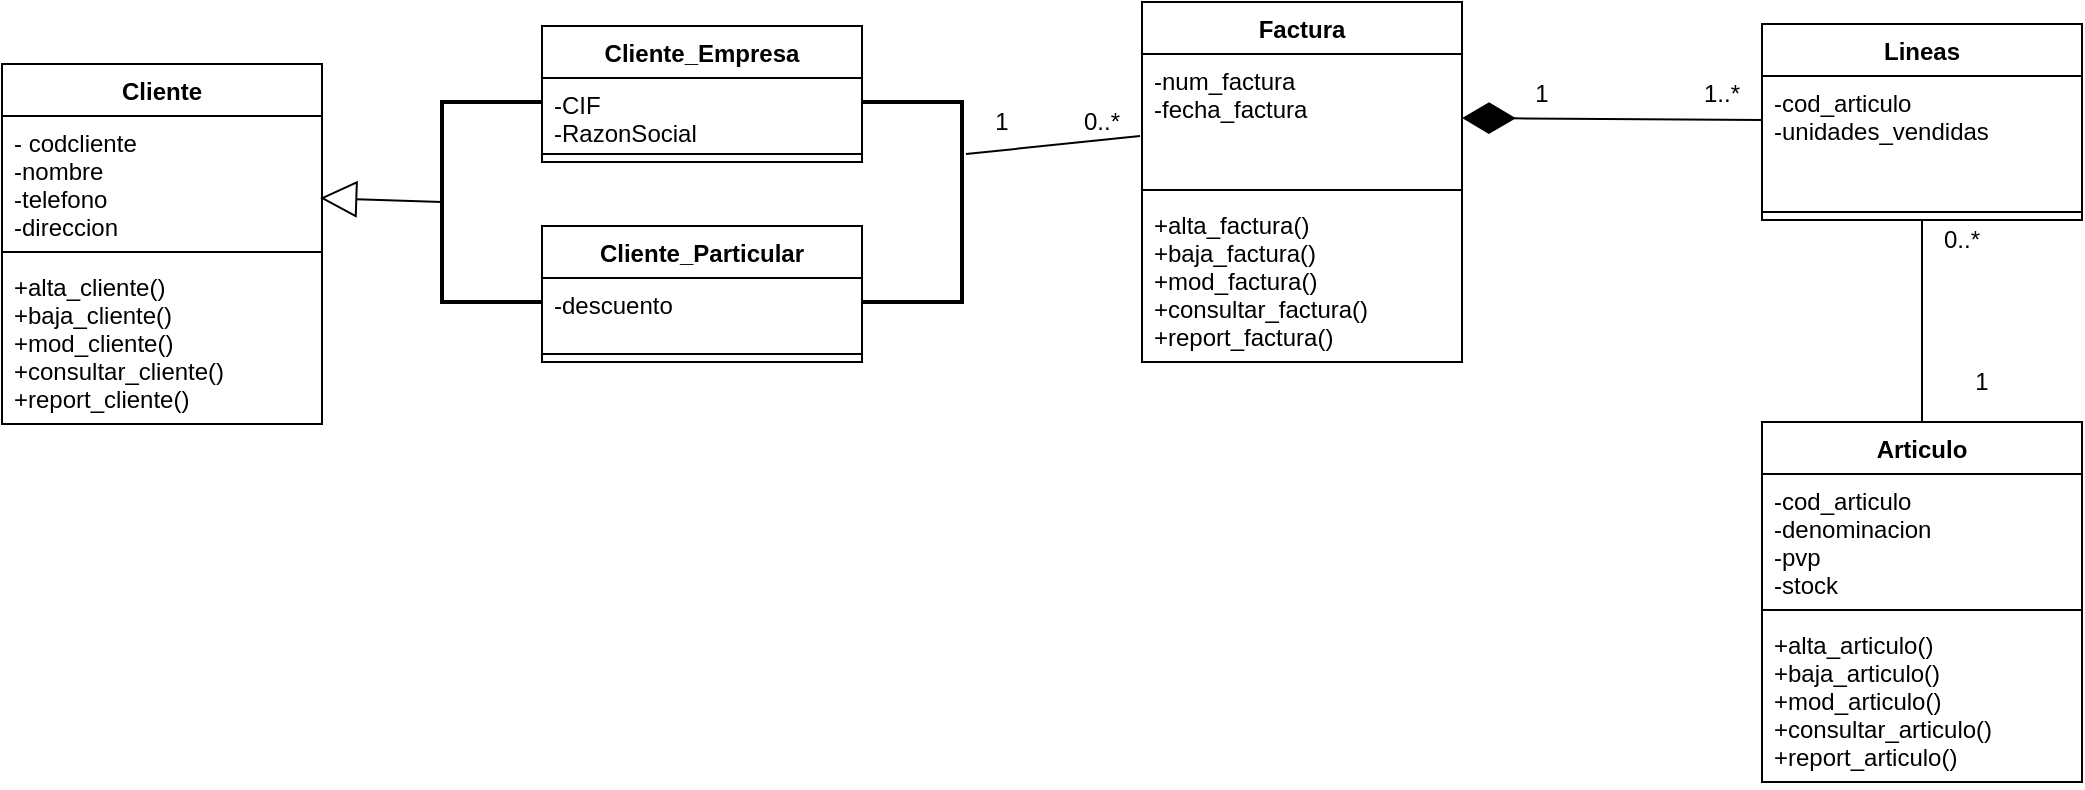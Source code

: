 <mxfile version="14.4.3" type="device"><diagram id="8LgwYmNr-2fveGeZFSl6" name="Página-1"><mxGraphModel dx="1913" dy="806" grid="1" gridSize="10" guides="1" tooltips="1" connect="1" arrows="1" fold="1" page="1" pageScale="1" pageWidth="827" pageHeight="1169" math="0" shadow="0"><root><mxCell id="0"/><mxCell id="1" parent="0"/><mxCell id="lFLMs8SfJ4EPIwoGEKOU-1" value="Cliente" style="swimlane;fontStyle=1;align=center;verticalAlign=top;childLayout=stackLayout;horizontal=1;startSize=26;horizontalStack=0;resizeParent=1;resizeParentMax=0;resizeLast=0;collapsible=1;marginBottom=0;" parent="1" vertex="1"><mxGeometry x="-240" y="181" width="160" height="180" as="geometry"/></mxCell><mxCell id="lFLMs8SfJ4EPIwoGEKOU-2" value="- codcliente&#10;-nombre&#10;-telefono&#10;-direccion&#10;" style="text;strokeColor=none;fillColor=none;align=left;verticalAlign=top;spacingLeft=4;spacingRight=4;overflow=hidden;rotatable=0;points=[[0,0.5],[1,0.5]];portConstraint=eastwest;" parent="lFLMs8SfJ4EPIwoGEKOU-1" vertex="1"><mxGeometry y="26" width="160" height="64" as="geometry"/></mxCell><mxCell id="lFLMs8SfJ4EPIwoGEKOU-3" value="" style="line;strokeWidth=1;fillColor=none;align=left;verticalAlign=middle;spacingTop=-1;spacingLeft=3;spacingRight=3;rotatable=0;labelPosition=right;points=[];portConstraint=eastwest;" parent="lFLMs8SfJ4EPIwoGEKOU-1" vertex="1"><mxGeometry y="90" width="160" height="8" as="geometry"/></mxCell><mxCell id="lFLMs8SfJ4EPIwoGEKOU-4" value="+alta_cliente()&#10;+baja_cliente()&#10;+mod_cliente()&#10;+consultar_cliente()&#10;+report_cliente()" style="text;strokeColor=none;fillColor=none;align=left;verticalAlign=top;spacingLeft=4;spacingRight=4;overflow=hidden;rotatable=0;points=[[0,0.5],[1,0.5]];portConstraint=eastwest;" parent="lFLMs8SfJ4EPIwoGEKOU-1" vertex="1"><mxGeometry y="98" width="160" height="82" as="geometry"/></mxCell><mxCell id="lFLMs8SfJ4EPIwoGEKOU-5" value="Articulo" style="swimlane;fontStyle=1;align=center;verticalAlign=top;childLayout=stackLayout;horizontal=1;startSize=26;horizontalStack=0;resizeParent=1;resizeParentMax=0;resizeLast=0;collapsible=1;marginBottom=0;" parent="1" vertex="1"><mxGeometry x="640" y="360" width="160" height="180" as="geometry"/></mxCell><mxCell id="lFLMs8SfJ4EPIwoGEKOU-6" value="-cod_articulo&#10;-denominacion&#10;-pvp&#10;-stock" style="text;strokeColor=none;fillColor=none;align=left;verticalAlign=top;spacingLeft=4;spacingRight=4;overflow=hidden;rotatable=0;points=[[0,0.5],[1,0.5]];portConstraint=eastwest;" parent="lFLMs8SfJ4EPIwoGEKOU-5" vertex="1"><mxGeometry y="26" width="160" height="64" as="geometry"/></mxCell><mxCell id="lFLMs8SfJ4EPIwoGEKOU-7" value="" style="line;strokeWidth=1;fillColor=none;align=left;verticalAlign=middle;spacingTop=-1;spacingLeft=3;spacingRight=3;rotatable=0;labelPosition=right;points=[];portConstraint=eastwest;" parent="lFLMs8SfJ4EPIwoGEKOU-5" vertex="1"><mxGeometry y="90" width="160" height="8" as="geometry"/></mxCell><mxCell id="lFLMs8SfJ4EPIwoGEKOU-8" value="+alta_articulo()&#10;+baja_articulo()&#10;+mod_articulo()&#10;+consultar_articulo()&#10;+report_articulo()" style="text;strokeColor=none;fillColor=none;align=left;verticalAlign=top;spacingLeft=4;spacingRight=4;overflow=hidden;rotatable=0;points=[[0,0.5],[1,0.5]];portConstraint=eastwest;" parent="lFLMs8SfJ4EPIwoGEKOU-5" vertex="1"><mxGeometry y="98" width="160" height="82" as="geometry"/></mxCell><mxCell id="lFLMs8SfJ4EPIwoGEKOU-9" value="Factura" style="swimlane;fontStyle=1;align=center;verticalAlign=top;childLayout=stackLayout;horizontal=1;startSize=26;horizontalStack=0;resizeParent=1;resizeParentMax=0;resizeLast=0;collapsible=1;marginBottom=0;" parent="1" vertex="1"><mxGeometry x="330" y="150" width="160" height="180" as="geometry"/></mxCell><mxCell id="lFLMs8SfJ4EPIwoGEKOU-10" value="-num_factura&#10;-fecha_factura" style="text;strokeColor=none;fillColor=none;align=left;verticalAlign=top;spacingLeft=4;spacingRight=4;overflow=hidden;rotatable=0;points=[[0,0.5],[1,0.5]];portConstraint=eastwest;" parent="lFLMs8SfJ4EPIwoGEKOU-9" vertex="1"><mxGeometry y="26" width="160" height="64" as="geometry"/></mxCell><mxCell id="lFLMs8SfJ4EPIwoGEKOU-11" value="" style="line;strokeWidth=1;fillColor=none;align=left;verticalAlign=middle;spacingTop=-1;spacingLeft=3;spacingRight=3;rotatable=0;labelPosition=right;points=[];portConstraint=eastwest;" parent="lFLMs8SfJ4EPIwoGEKOU-9" vertex="1"><mxGeometry y="90" width="160" height="8" as="geometry"/></mxCell><mxCell id="lFLMs8SfJ4EPIwoGEKOU-12" value="+alta_factura()&#10;+baja_factura()&#10;+mod_factura()&#10;+consultar_factura()&#10;+report_factura()" style="text;strokeColor=none;fillColor=none;align=left;verticalAlign=top;spacingLeft=4;spacingRight=4;overflow=hidden;rotatable=0;points=[[0,0.5],[1,0.5]];portConstraint=eastwest;" parent="lFLMs8SfJ4EPIwoGEKOU-9" vertex="1"><mxGeometry y="98" width="160" height="82" as="geometry"/></mxCell><mxCell id="lFLMs8SfJ4EPIwoGEKOU-13" value="Cliente_Particular" style="swimlane;fontStyle=1;align=center;verticalAlign=top;childLayout=stackLayout;horizontal=1;startSize=26;horizontalStack=0;resizeParent=1;resizeParentMax=0;resizeLast=0;collapsible=1;marginBottom=0;" parent="1" vertex="1"><mxGeometry x="30" y="262" width="160" height="68" as="geometry"/></mxCell><mxCell id="lFLMs8SfJ4EPIwoGEKOU-14" value="-descuento" style="text;strokeColor=none;fillColor=none;align=left;verticalAlign=top;spacingLeft=4;spacingRight=4;overflow=hidden;rotatable=0;points=[[0,0.5],[1,0.5]];portConstraint=eastwest;" parent="lFLMs8SfJ4EPIwoGEKOU-13" vertex="1"><mxGeometry y="26" width="160" height="34" as="geometry"/></mxCell><mxCell id="lFLMs8SfJ4EPIwoGEKOU-15" value="" style="line;strokeWidth=1;fillColor=none;align=left;verticalAlign=middle;spacingTop=-1;spacingLeft=3;spacingRight=3;rotatable=0;labelPosition=right;points=[];portConstraint=eastwest;" parent="lFLMs8SfJ4EPIwoGEKOU-13" vertex="1"><mxGeometry y="60" width="160" height="8" as="geometry"/></mxCell><mxCell id="lFLMs8SfJ4EPIwoGEKOU-19" value="Lineas" style="swimlane;fontStyle=1;align=center;verticalAlign=top;childLayout=stackLayout;horizontal=1;startSize=26;horizontalStack=0;resizeParent=1;resizeParentMax=0;resizeLast=0;collapsible=1;marginBottom=0;" parent="1" vertex="1"><mxGeometry x="640" y="161" width="160" height="98" as="geometry"/></mxCell><mxCell id="lFLMs8SfJ4EPIwoGEKOU-20" value="-cod_articulo&#10;-unidades_vendidas" style="text;strokeColor=none;fillColor=none;align=left;verticalAlign=top;spacingLeft=4;spacingRight=4;overflow=hidden;rotatable=0;points=[[0,0.5],[1,0.5]];portConstraint=eastwest;" parent="lFLMs8SfJ4EPIwoGEKOU-19" vertex="1"><mxGeometry y="26" width="160" height="64" as="geometry"/></mxCell><mxCell id="lFLMs8SfJ4EPIwoGEKOU-21" value="" style="line;strokeWidth=1;fillColor=none;align=left;verticalAlign=middle;spacingTop=-1;spacingLeft=3;spacingRight=3;rotatable=0;labelPosition=right;points=[];portConstraint=eastwest;" parent="lFLMs8SfJ4EPIwoGEKOU-19" vertex="1"><mxGeometry y="90" width="160" height="8" as="geometry"/></mxCell><mxCell id="lFLMs8SfJ4EPIwoGEKOU-26" value="" style="endArrow=diamondThin;endFill=1;endSize=24;html=1;exitX=0;exitY=0.344;exitDx=0;exitDy=0;exitPerimeter=0;entryX=1;entryY=0.5;entryDx=0;entryDy=0;" parent="1" source="lFLMs8SfJ4EPIwoGEKOU-20" target="lFLMs8SfJ4EPIwoGEKOU-10" edge="1"><mxGeometry width="160" relative="1" as="geometry"><mxPoint x="510" y="310" as="sourcePoint"/><mxPoint x="550" y="140" as="targetPoint"/></mxGeometry></mxCell><mxCell id="lFLMs8SfJ4EPIwoGEKOU-32" value="" style="endArrow=none;html=1;exitX=0.5;exitY=0;exitDx=0;exitDy=0;" parent="1" source="lFLMs8SfJ4EPIwoGEKOU-5" target="lFLMs8SfJ4EPIwoGEKOU-21" edge="1"><mxGeometry width="50" height="50" relative="1" as="geometry"><mxPoint x="680" y="380" as="sourcePoint"/><mxPoint x="725" y="300" as="targetPoint"/></mxGeometry></mxCell><mxCell id="lFLMs8SfJ4EPIwoGEKOU-33" value="" style="endArrow=none;html=1;entryX=-0.006;entryY=0.641;entryDx=0;entryDy=0;entryPerimeter=0;exitX=-0.04;exitY=0.74;exitDx=0;exitDy=0;exitPerimeter=0;" parent="1" source="Q5j0Je5tZSuqhygUP4Ub-2" target="lFLMs8SfJ4EPIwoGEKOU-10" edge="1"><mxGeometry width="50" height="50" relative="1" as="geometry"><mxPoint x="230" y="187" as="sourcePoint"/><mxPoint x="350" y="200" as="targetPoint"/></mxGeometry></mxCell><mxCell id="lFLMs8SfJ4EPIwoGEKOU-34" value="1" style="text;html=1;strokeColor=none;fillColor=none;align=center;verticalAlign=middle;whiteSpace=wrap;rounded=0;" parent="1" vertex="1"><mxGeometry x="240" y="200" width="40" height="20" as="geometry"/></mxCell><mxCell id="lFLMs8SfJ4EPIwoGEKOU-35" value="0..*" style="text;html=1;strokeColor=none;fillColor=none;align=center;verticalAlign=middle;whiteSpace=wrap;rounded=0;" parent="1" vertex="1"><mxGeometry x="290" y="200" width="40" height="20" as="geometry"/></mxCell><mxCell id="lFLMs8SfJ4EPIwoGEKOU-36" value="1" style="text;html=1;strokeColor=none;fillColor=none;align=center;verticalAlign=middle;whiteSpace=wrap;rounded=0;" parent="1" vertex="1"><mxGeometry x="510" y="186" width="40" height="20" as="geometry"/></mxCell><mxCell id="lFLMs8SfJ4EPIwoGEKOU-37" value="1..*" style="text;html=1;strokeColor=none;fillColor=none;align=center;verticalAlign=middle;whiteSpace=wrap;rounded=0;" parent="1" vertex="1"><mxGeometry x="600" y="186" width="40" height="20" as="geometry"/></mxCell><mxCell id="lFLMs8SfJ4EPIwoGEKOU-38" value="0..*" style="text;html=1;strokeColor=none;fillColor=none;align=center;verticalAlign=middle;whiteSpace=wrap;rounded=0;" parent="1" vertex="1"><mxGeometry x="720" y="259" width="40" height="20" as="geometry"/></mxCell><mxCell id="lFLMs8SfJ4EPIwoGEKOU-39" value="1" style="text;html=1;strokeColor=none;fillColor=none;align=center;verticalAlign=middle;whiteSpace=wrap;rounded=0;" parent="1" vertex="1"><mxGeometry x="730" y="330" width="40" height="20" as="geometry"/></mxCell><mxCell id="lFLMs8SfJ4EPIwoGEKOU-40" value="Cliente_Empresa" style="swimlane;fontStyle=1;align=center;verticalAlign=top;childLayout=stackLayout;horizontal=1;startSize=26;horizontalStack=0;resizeParent=1;resizeParentMax=0;resizeLast=0;collapsible=1;marginBottom=0;" parent="1" vertex="1"><mxGeometry x="30" y="162" width="160" height="68" as="geometry"/></mxCell><mxCell id="lFLMs8SfJ4EPIwoGEKOU-41" value="-CIF&#10;-RazonSocial" style="text;strokeColor=none;fillColor=none;align=left;verticalAlign=top;spacingLeft=4;spacingRight=4;overflow=hidden;rotatable=0;points=[[0,0.5],[1,0.5]];portConstraint=eastwest;" parent="lFLMs8SfJ4EPIwoGEKOU-40" vertex="1"><mxGeometry y="26" width="160" height="34" as="geometry"/></mxCell><mxCell id="lFLMs8SfJ4EPIwoGEKOU-42" value="" style="line;strokeWidth=1;fillColor=none;align=left;verticalAlign=middle;spacingTop=-1;spacingLeft=3;spacingRight=3;rotatable=0;labelPosition=right;points=[];portConstraint=eastwest;" parent="lFLMs8SfJ4EPIwoGEKOU-40" vertex="1"><mxGeometry y="60" width="160" height="8" as="geometry"/></mxCell><mxCell id="lFLMs8SfJ4EPIwoGEKOU-43" value="" style="endArrow=block;endSize=16;endFill=0;html=1;exitX=0;exitY=0.5;exitDx=0;exitDy=0;exitPerimeter=0;entryX=0.994;entryY=0.641;entryDx=0;entryDy=0;entryPerimeter=0;" parent="1" source="Q5j0Je5tZSuqhygUP4Ub-1" target="lFLMs8SfJ4EPIwoGEKOU-2" edge="1"><mxGeometry x="0.041" y="15" width="160" relative="1" as="geometry"><mxPoint x="330" y="420" as="sourcePoint"/><mxPoint x="-100" y="30" as="targetPoint"/><mxPoint as="offset"/></mxGeometry></mxCell><mxCell id="Q5j0Je5tZSuqhygUP4Ub-1" value="" style="strokeWidth=2;html=1;shape=mxgraph.flowchart.annotation_1;align=left;pointerEvents=1;" vertex="1" parent="1"><mxGeometry x="-20" y="200" width="50" height="100" as="geometry"/></mxCell><mxCell id="Q5j0Je5tZSuqhygUP4Ub-2" value="" style="strokeWidth=2;html=1;shape=mxgraph.flowchart.annotation_1;align=left;pointerEvents=1;rotation=-180;" vertex="1" parent="1"><mxGeometry x="190" y="200" width="50" height="100" as="geometry"/></mxCell></root></mxGraphModel></diagram></mxfile>